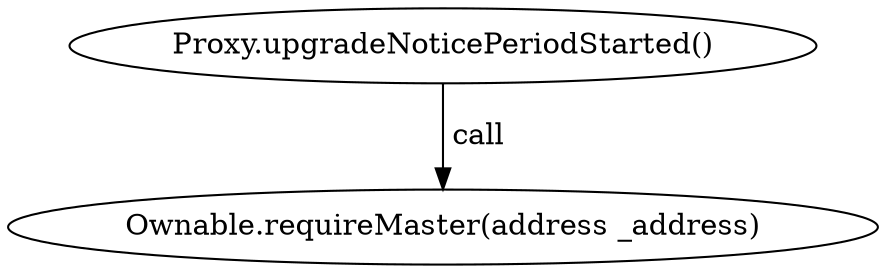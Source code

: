 digraph "" {
	graph [bb="0,0,348.1,124.8"];
	node [label="\N"];
	"Proxy.upgradeNoticePeriodStarted()"	 [height=0.5,
		pos="174.05,106.8",
		width=4.2321];
	"Ownable.requireMaster(address _address)"	 [height=0.5,
		pos="174.05,18",
		width=4.8347];
	"Proxy.upgradeNoticePeriodStarted()" -> "Ownable.requireMaster(address _address)" [key=call,
	label=" call",
	lp="185.9,62.4",
	pos="e,174.05,36.072 174.05,88.401 174.05,76.295 174.05,60.208 174.05,46.467"];
}
digraph "" {
	graph [bb="0,0,348.1,124.8"];
	node [label="\N"];
	"Proxy.upgradeNoticePeriodStarted()"	 [height=0.5,
		pos="174.05,106.8",
		width=4.2321];
	"Ownable.requireMaster(address _address)"	 [height=0.5,
		pos="174.05,18",
		width=4.8347];
	"Proxy.upgradeNoticePeriodStarted()" -> "Ownable.requireMaster(address _address)" [key=call,
	label=" call",
	lp="185.9,62.4",
	pos="e,174.05,36.072 174.05,88.401 174.05,76.295 174.05,60.208 174.05,46.467"];
}
digraph "" {
	graph [bb="0,0,348.1,124.8"];
	node [label="\N"];
	"Proxy.upgradeNoticePeriodStarted()"	 [height=0.5,
		pos="174.05,106.8",
		width=4.2321];
	"Ownable.requireMaster(address _address)"	 [height=0.5,
		pos="174.05,18",
		width=4.8347];
	"Proxy.upgradeNoticePeriodStarted()" -> "Ownable.requireMaster(address _address)" [key=call,
	label=" call",
	lp="185.9,62.4",
	pos="e,174.05,36.072 174.05,88.401 174.05,76.295 174.05,60.208 174.05,46.467"];
}
